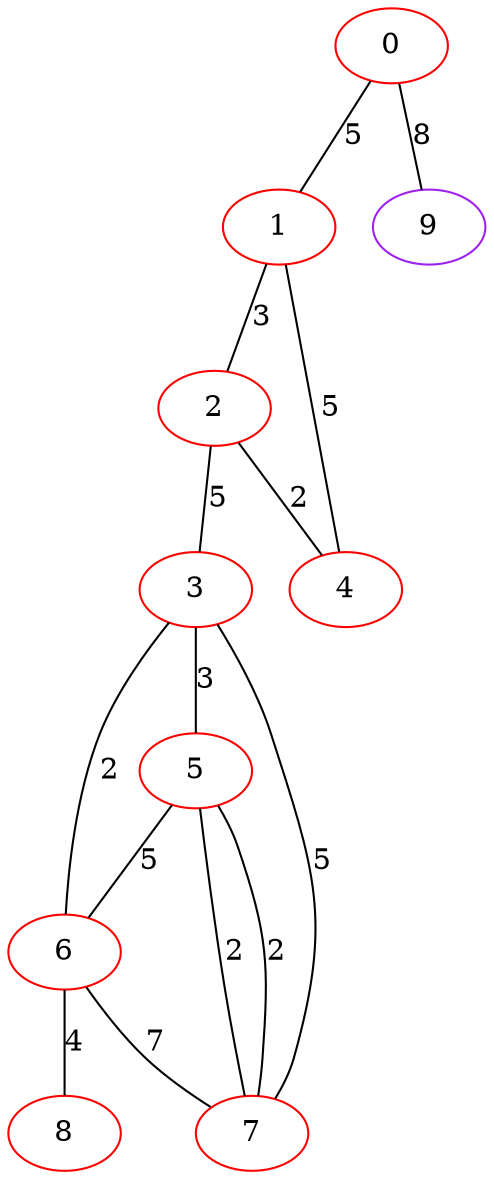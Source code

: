 graph "" {
0 [color=red, weight=1];
1 [color=red, weight=1];
2 [color=red, weight=1];
3 [color=red, weight=1];
4 [color=red, weight=1];
5 [color=red, weight=1];
6 [color=red, weight=1];
7 [color=red, weight=1];
8 [color=red, weight=1];
9 [color=purple, weight=4];
0 -- 1  [key=0, label=5];
0 -- 9  [key=0, label=8];
1 -- 2  [key=0, label=3];
1 -- 4  [key=0, label=5];
2 -- 3  [key=0, label=5];
2 -- 4  [key=0, label=2];
3 -- 5  [key=0, label=3];
3 -- 6  [key=0, label=2];
3 -- 7  [key=0, label=5];
5 -- 6  [key=0, label=5];
5 -- 7  [key=0, label=2];
5 -- 7  [key=1, label=2];
6 -- 8  [key=0, label=4];
6 -- 7  [key=0, label=7];
}
